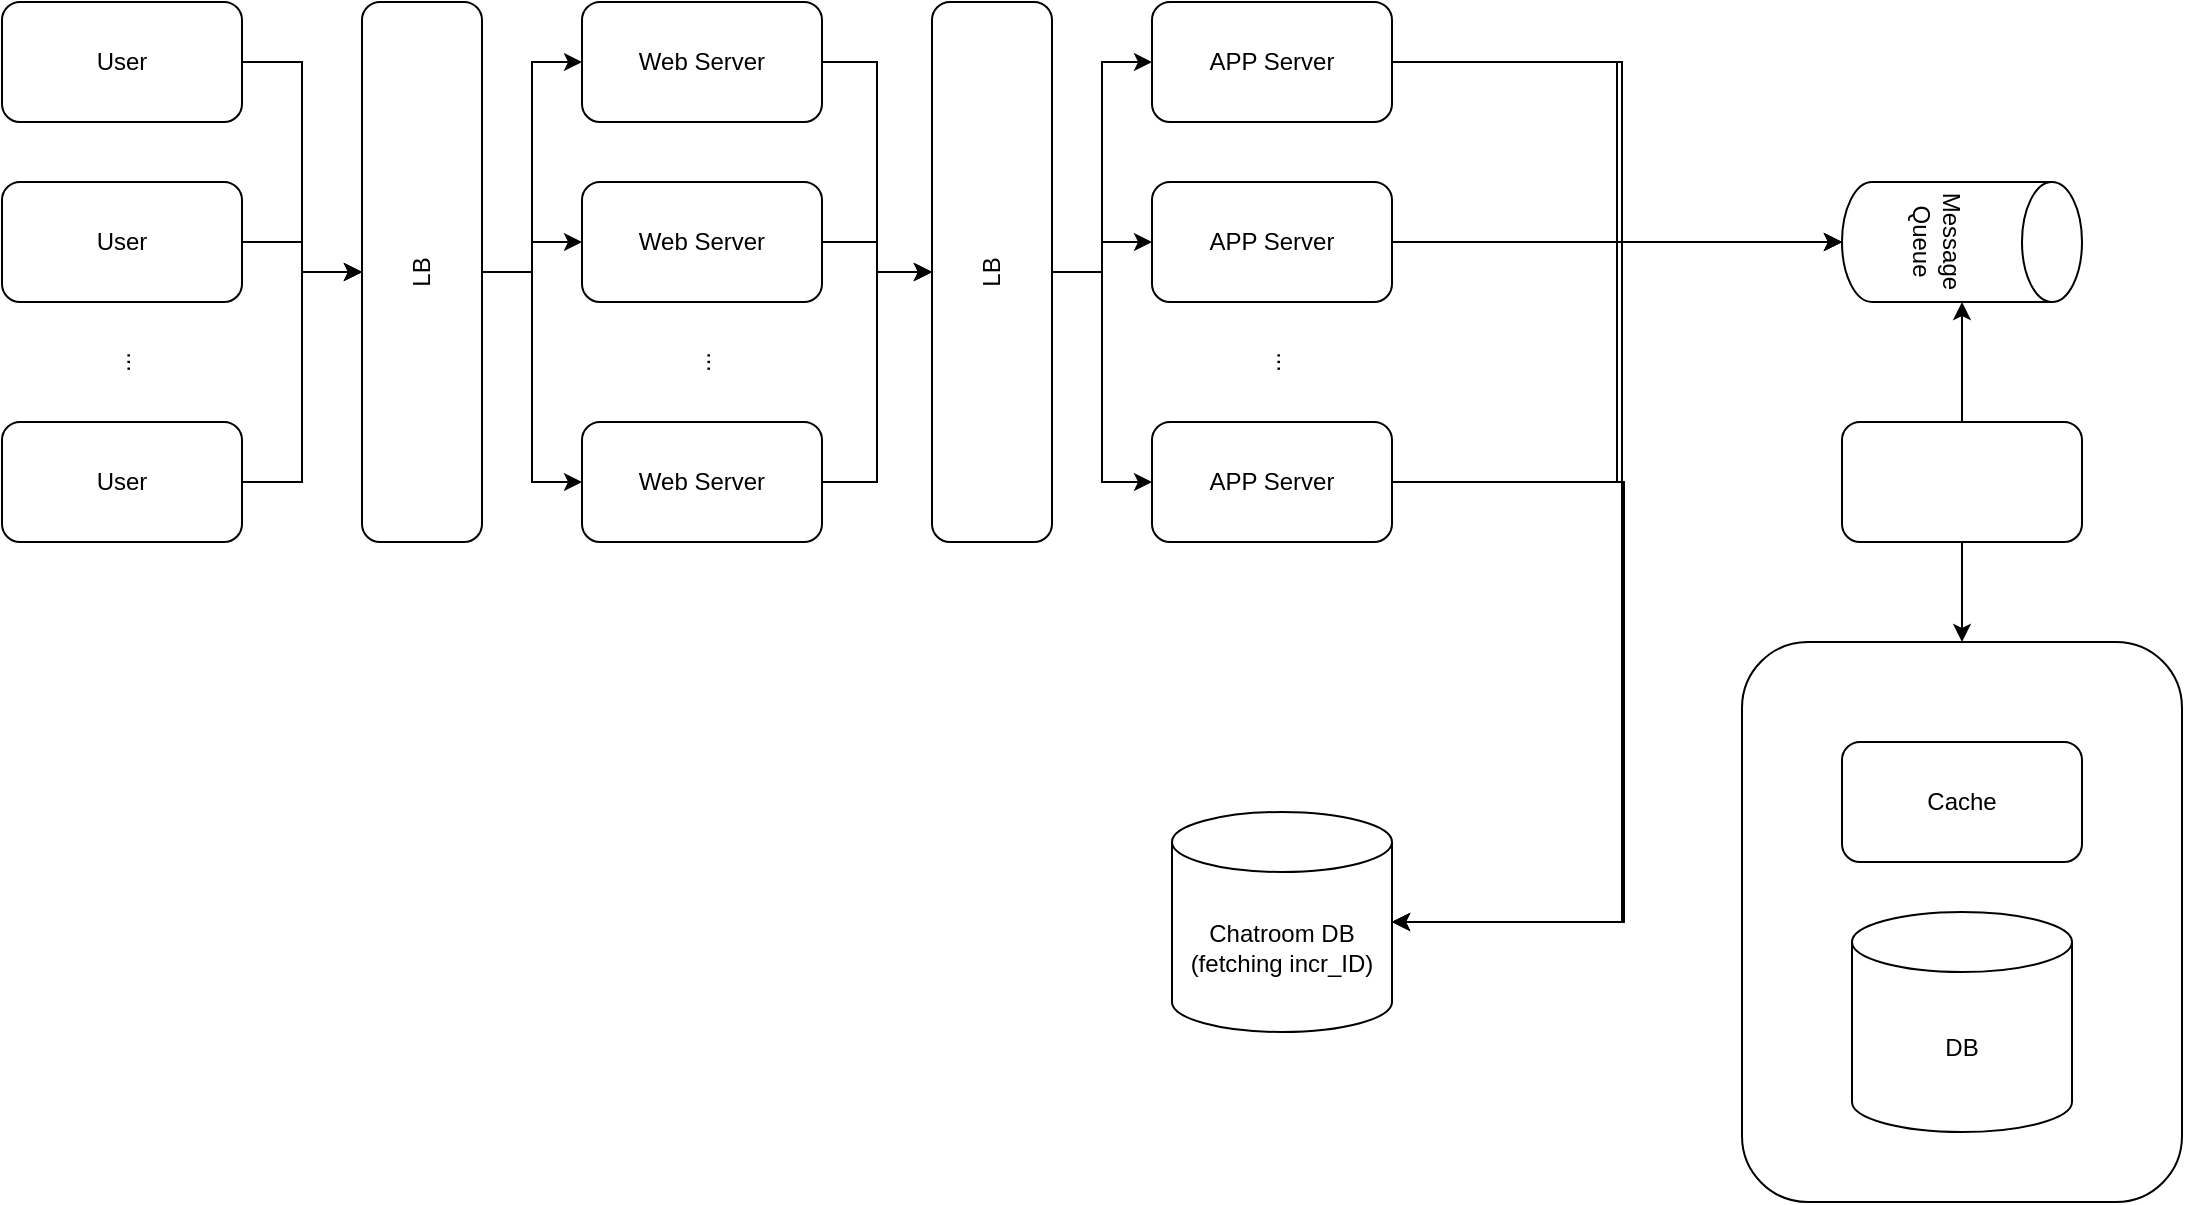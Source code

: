 <mxfile version="14.6.1" type="github">
  <diagram id="Ri_dV_QxxgGJ33HwZyiU" name="Page-1">
    <mxGraphModel dx="1422" dy="762" grid="1" gridSize="10" guides="1" tooltips="1" connect="1" arrows="1" fold="1" page="1" pageScale="1" pageWidth="850" pageHeight="1100" math="0" shadow="0">
      <root>
        <mxCell id="0" />
        <mxCell id="1" parent="0" />
        <mxCell id="qL_qDWSlDaNqRgMawLDd-3" value="" style="rounded=1;whiteSpace=wrap;html=1;" vertex="1" parent="1">
          <mxGeometry x="920" y="410" width="220" height="280" as="geometry" />
        </mxCell>
        <mxCell id="SnRW_mnpKa16nUAEccEO-1" value="" style="edgeStyle=orthogonalEdgeStyle;rounded=0;orthogonalLoop=1;jettySize=auto;html=1;" parent="1" source="SnRW_mnpKa16nUAEccEO-2" target="SnRW_mnpKa16nUAEccEO-11" edge="1">
          <mxGeometry relative="1" as="geometry" />
        </mxCell>
        <mxCell id="SnRW_mnpKa16nUAEccEO-2" value="User" style="rounded=1;whiteSpace=wrap;html=1;" parent="1" vertex="1">
          <mxGeometry x="50" y="90" width="120" height="60" as="geometry" />
        </mxCell>
        <mxCell id="SnRW_mnpKa16nUAEccEO-3" style="edgeStyle=orthogonalEdgeStyle;rounded=0;orthogonalLoop=1;jettySize=auto;html=1;entryX=0.5;entryY=0;entryDx=0;entryDy=0;" parent="1" source="SnRW_mnpKa16nUAEccEO-4" target="SnRW_mnpKa16nUAEccEO-11" edge="1">
          <mxGeometry relative="1" as="geometry" />
        </mxCell>
        <mxCell id="SnRW_mnpKa16nUAEccEO-4" value="User" style="rounded=1;whiteSpace=wrap;html=1;" parent="1" vertex="1">
          <mxGeometry x="50" y="180" width="120" height="60" as="geometry" />
        </mxCell>
        <mxCell id="SnRW_mnpKa16nUAEccEO-5" style="edgeStyle=orthogonalEdgeStyle;rounded=0;orthogonalLoop=1;jettySize=auto;html=1;entryX=0.5;entryY=0;entryDx=0;entryDy=0;" parent="1" source="SnRW_mnpKa16nUAEccEO-6" target="SnRW_mnpKa16nUAEccEO-11" edge="1">
          <mxGeometry relative="1" as="geometry" />
        </mxCell>
        <mxCell id="SnRW_mnpKa16nUAEccEO-6" value="User" style="rounded=1;whiteSpace=wrap;html=1;" parent="1" vertex="1">
          <mxGeometry x="50" y="300" width="120" height="60" as="geometry" />
        </mxCell>
        <mxCell id="SnRW_mnpKa16nUAEccEO-7" value="..." style="text;html=1;strokeColor=none;fillColor=none;align=center;verticalAlign=middle;whiteSpace=wrap;rounded=0;rotation=-90;" parent="1" vertex="1">
          <mxGeometry x="90" y="260" width="40" height="20" as="geometry" />
        </mxCell>
        <mxCell id="SnRW_mnpKa16nUAEccEO-8" style="edgeStyle=orthogonalEdgeStyle;rounded=0;orthogonalLoop=1;jettySize=auto;html=1;entryX=0;entryY=0.5;entryDx=0;entryDy=0;" parent="1" source="SnRW_mnpKa16nUAEccEO-11" target="SnRW_mnpKa16nUAEccEO-13" edge="1">
          <mxGeometry relative="1" as="geometry" />
        </mxCell>
        <mxCell id="SnRW_mnpKa16nUAEccEO-9" style="edgeStyle=orthogonalEdgeStyle;rounded=0;orthogonalLoop=1;jettySize=auto;html=1;entryX=0;entryY=0.5;entryDx=0;entryDy=0;" parent="1" source="SnRW_mnpKa16nUAEccEO-11" target="SnRW_mnpKa16nUAEccEO-15" edge="1">
          <mxGeometry relative="1" as="geometry" />
        </mxCell>
        <mxCell id="SnRW_mnpKa16nUAEccEO-10" style="edgeStyle=orthogonalEdgeStyle;rounded=0;orthogonalLoop=1;jettySize=auto;html=1;entryX=0;entryY=0.5;entryDx=0;entryDy=0;" parent="1" source="SnRW_mnpKa16nUAEccEO-11" target="SnRW_mnpKa16nUAEccEO-17" edge="1">
          <mxGeometry relative="1" as="geometry" />
        </mxCell>
        <mxCell id="SnRW_mnpKa16nUAEccEO-11" value="LB" style="rounded=1;whiteSpace=wrap;html=1;rotation=-90;" parent="1" vertex="1">
          <mxGeometry x="125" y="195" width="270" height="60" as="geometry" />
        </mxCell>
        <mxCell id="SnRW_mnpKa16nUAEccEO-12" value="" style="edgeStyle=orthogonalEdgeStyle;rounded=0;orthogonalLoop=1;jettySize=auto;html=1;" parent="1" source="SnRW_mnpKa16nUAEccEO-13" target="SnRW_mnpKa16nUAEccEO-22" edge="1">
          <mxGeometry relative="1" as="geometry" />
        </mxCell>
        <mxCell id="SnRW_mnpKa16nUAEccEO-13" value="Web Server" style="rounded=1;whiteSpace=wrap;html=1;" parent="1" vertex="1">
          <mxGeometry x="340" y="90" width="120" height="60" as="geometry" />
        </mxCell>
        <mxCell id="SnRW_mnpKa16nUAEccEO-14" style="edgeStyle=orthogonalEdgeStyle;rounded=0;orthogonalLoop=1;jettySize=auto;html=1;" parent="1" source="SnRW_mnpKa16nUAEccEO-15" target="SnRW_mnpKa16nUAEccEO-22" edge="1">
          <mxGeometry relative="1" as="geometry" />
        </mxCell>
        <mxCell id="SnRW_mnpKa16nUAEccEO-15" value="Web Server" style="rounded=1;whiteSpace=wrap;html=1;" parent="1" vertex="1">
          <mxGeometry x="340" y="180" width="120" height="60" as="geometry" />
        </mxCell>
        <mxCell id="SnRW_mnpKa16nUAEccEO-16" style="edgeStyle=orthogonalEdgeStyle;rounded=0;orthogonalLoop=1;jettySize=auto;html=1;entryX=0.5;entryY=0;entryDx=0;entryDy=0;" parent="1" source="SnRW_mnpKa16nUAEccEO-17" target="SnRW_mnpKa16nUAEccEO-22" edge="1">
          <mxGeometry relative="1" as="geometry" />
        </mxCell>
        <mxCell id="SnRW_mnpKa16nUAEccEO-17" value="Web Server" style="rounded=1;whiteSpace=wrap;html=1;" parent="1" vertex="1">
          <mxGeometry x="340" y="300" width="120" height="60" as="geometry" />
        </mxCell>
        <mxCell id="SnRW_mnpKa16nUAEccEO-18" value="..." style="text;html=1;strokeColor=none;fillColor=none;align=center;verticalAlign=middle;whiteSpace=wrap;rounded=0;rotation=-90;" parent="1" vertex="1">
          <mxGeometry x="380" y="260" width="40" height="20" as="geometry" />
        </mxCell>
        <mxCell id="SnRW_mnpKa16nUAEccEO-19" style="edgeStyle=orthogonalEdgeStyle;rounded=0;orthogonalLoop=1;jettySize=auto;html=1;entryX=0;entryY=0.5;entryDx=0;entryDy=0;" parent="1" source="SnRW_mnpKa16nUAEccEO-22" target="SnRW_mnpKa16nUAEccEO-23" edge="1">
          <mxGeometry relative="1" as="geometry" />
        </mxCell>
        <mxCell id="SnRW_mnpKa16nUAEccEO-20" style="edgeStyle=orthogonalEdgeStyle;rounded=0;orthogonalLoop=1;jettySize=auto;html=1;entryX=0;entryY=0.5;entryDx=0;entryDy=0;" parent="1" source="SnRW_mnpKa16nUAEccEO-22" target="SnRW_mnpKa16nUAEccEO-24" edge="1">
          <mxGeometry relative="1" as="geometry" />
        </mxCell>
        <mxCell id="SnRW_mnpKa16nUAEccEO-21" style="edgeStyle=orthogonalEdgeStyle;rounded=0;orthogonalLoop=1;jettySize=auto;html=1;entryX=0;entryY=0.5;entryDx=0;entryDy=0;" parent="1" source="SnRW_mnpKa16nUAEccEO-22" target="SnRW_mnpKa16nUAEccEO-25" edge="1">
          <mxGeometry relative="1" as="geometry" />
        </mxCell>
        <mxCell id="SnRW_mnpKa16nUAEccEO-22" value="LB" style="rounded=1;whiteSpace=wrap;html=1;rotation=-90;" parent="1" vertex="1">
          <mxGeometry x="410" y="195" width="270" height="60" as="geometry" />
        </mxCell>
        <mxCell id="qL_qDWSlDaNqRgMawLDd-5" style="edgeStyle=orthogonalEdgeStyle;rounded=0;orthogonalLoop=1;jettySize=auto;html=1;entryX=0.5;entryY=1;entryDx=0;entryDy=0;entryPerimeter=0;" edge="1" parent="1" source="SnRW_mnpKa16nUAEccEO-23" target="qL_qDWSlDaNqRgMawLDd-13">
          <mxGeometry relative="1" as="geometry" />
        </mxCell>
        <mxCell id="qL_qDWSlDaNqRgMawLDd-8" style="edgeStyle=orthogonalEdgeStyle;rounded=0;orthogonalLoop=1;jettySize=auto;html=1;entryX=1;entryY=0.5;entryDx=0;entryDy=0;entryPerimeter=0;" edge="1" parent="1" source="SnRW_mnpKa16nUAEccEO-23" target="qL_qDWSlDaNqRgMawLDd-4">
          <mxGeometry relative="1" as="geometry">
            <Array as="points">
              <mxPoint x="860" y="120" />
              <mxPoint x="860" y="550" />
            </Array>
          </mxGeometry>
        </mxCell>
        <mxCell id="SnRW_mnpKa16nUAEccEO-23" value="APP Server" style="rounded=1;whiteSpace=wrap;html=1;" parent="1" vertex="1">
          <mxGeometry x="625" y="90" width="120" height="60" as="geometry" />
        </mxCell>
        <mxCell id="qL_qDWSlDaNqRgMawLDd-6" style="edgeStyle=orthogonalEdgeStyle;rounded=0;orthogonalLoop=1;jettySize=auto;html=1;entryX=0.5;entryY=1;entryDx=0;entryDy=0;entryPerimeter=0;" edge="1" parent="1" source="SnRW_mnpKa16nUAEccEO-24" target="qL_qDWSlDaNqRgMawLDd-13">
          <mxGeometry relative="1" as="geometry" />
        </mxCell>
        <mxCell id="qL_qDWSlDaNqRgMawLDd-9" style="edgeStyle=orthogonalEdgeStyle;rounded=0;orthogonalLoop=1;jettySize=auto;html=1;entryX=1;entryY=0.5;entryDx=0;entryDy=0;entryPerimeter=0;" edge="1" parent="1" source="SnRW_mnpKa16nUAEccEO-24" target="qL_qDWSlDaNqRgMawLDd-4">
          <mxGeometry relative="1" as="geometry">
            <Array as="points">
              <mxPoint x="860" y="210" />
              <mxPoint x="860" y="550" />
            </Array>
          </mxGeometry>
        </mxCell>
        <mxCell id="SnRW_mnpKa16nUAEccEO-24" value="APP Server" style="rounded=1;whiteSpace=wrap;html=1;" parent="1" vertex="1">
          <mxGeometry x="625" y="180" width="120" height="60" as="geometry" />
        </mxCell>
        <mxCell id="qL_qDWSlDaNqRgMawLDd-7" style="edgeStyle=orthogonalEdgeStyle;rounded=0;orthogonalLoop=1;jettySize=auto;html=1;entryX=0.5;entryY=1;entryDx=0;entryDy=0;entryPerimeter=0;" edge="1" parent="1" source="SnRW_mnpKa16nUAEccEO-25" target="qL_qDWSlDaNqRgMawLDd-13">
          <mxGeometry relative="1" as="geometry" />
        </mxCell>
        <mxCell id="qL_qDWSlDaNqRgMawLDd-10" style="edgeStyle=orthogonalEdgeStyle;rounded=0;orthogonalLoop=1;jettySize=auto;html=1;entryX=1;entryY=0.5;entryDx=0;entryDy=0;entryPerimeter=0;" edge="1" parent="1" source="SnRW_mnpKa16nUAEccEO-25" target="qL_qDWSlDaNqRgMawLDd-4">
          <mxGeometry relative="1" as="geometry">
            <Array as="points">
              <mxPoint x="861" y="330" />
              <mxPoint x="861" y="550" />
            </Array>
          </mxGeometry>
        </mxCell>
        <mxCell id="SnRW_mnpKa16nUAEccEO-25" value="APP Server" style="rounded=1;whiteSpace=wrap;html=1;" parent="1" vertex="1">
          <mxGeometry x="625" y="300" width="120" height="60" as="geometry" />
        </mxCell>
        <mxCell id="SnRW_mnpKa16nUAEccEO-26" value="..." style="text;html=1;strokeColor=none;fillColor=none;align=center;verticalAlign=middle;whiteSpace=wrap;rounded=0;rotation=-90;" parent="1" vertex="1">
          <mxGeometry x="665" y="260" width="40" height="20" as="geometry" />
        </mxCell>
        <mxCell id="qL_qDWSlDaNqRgMawLDd-1" value="Cache" style="rounded=1;whiteSpace=wrap;html=1;" vertex="1" parent="1">
          <mxGeometry x="970" y="460" width="120" height="60" as="geometry" />
        </mxCell>
        <mxCell id="qL_qDWSlDaNqRgMawLDd-2" value="DB" style="shape=cylinder3;whiteSpace=wrap;html=1;boundedLbl=1;backgroundOutline=1;size=15;" vertex="1" parent="1">
          <mxGeometry x="975" y="545" width="110" height="110" as="geometry" />
        </mxCell>
        <mxCell id="qL_qDWSlDaNqRgMawLDd-4" value="Chatroom DB (fetching incr_ID)" style="shape=cylinder3;whiteSpace=wrap;html=1;boundedLbl=1;backgroundOutline=1;size=15;" vertex="1" parent="1">
          <mxGeometry x="635" y="495" width="110" height="110" as="geometry" />
        </mxCell>
        <mxCell id="qL_qDWSlDaNqRgMawLDd-13" value="Message Queue" style="shape=cylinder3;whiteSpace=wrap;html=1;boundedLbl=1;backgroundOutline=1;size=15;rotation=90;" vertex="1" parent="1">
          <mxGeometry x="1000" y="150" width="60" height="120" as="geometry" />
        </mxCell>
        <mxCell id="qL_qDWSlDaNqRgMawLDd-22" value="" style="edgeStyle=orthogonalEdgeStyle;rounded=0;orthogonalLoop=1;jettySize=auto;html=1;" edge="1" parent="1" source="qL_qDWSlDaNqRgMawLDd-21" target="qL_qDWSlDaNqRgMawLDd-13">
          <mxGeometry relative="1" as="geometry" />
        </mxCell>
        <mxCell id="qL_qDWSlDaNqRgMawLDd-23" value="" style="edgeStyle=orthogonalEdgeStyle;rounded=0;orthogonalLoop=1;jettySize=auto;html=1;" edge="1" parent="1" source="qL_qDWSlDaNqRgMawLDd-21">
          <mxGeometry relative="1" as="geometry">
            <mxPoint x="1030" y="410" as="targetPoint" />
          </mxGeometry>
        </mxCell>
        <mxCell id="qL_qDWSlDaNqRgMawLDd-21" value="" style="rounded=1;whiteSpace=wrap;html=1;" vertex="1" parent="1">
          <mxGeometry x="970" y="300" width="120" height="60" as="geometry" />
        </mxCell>
      </root>
    </mxGraphModel>
  </diagram>
</mxfile>
